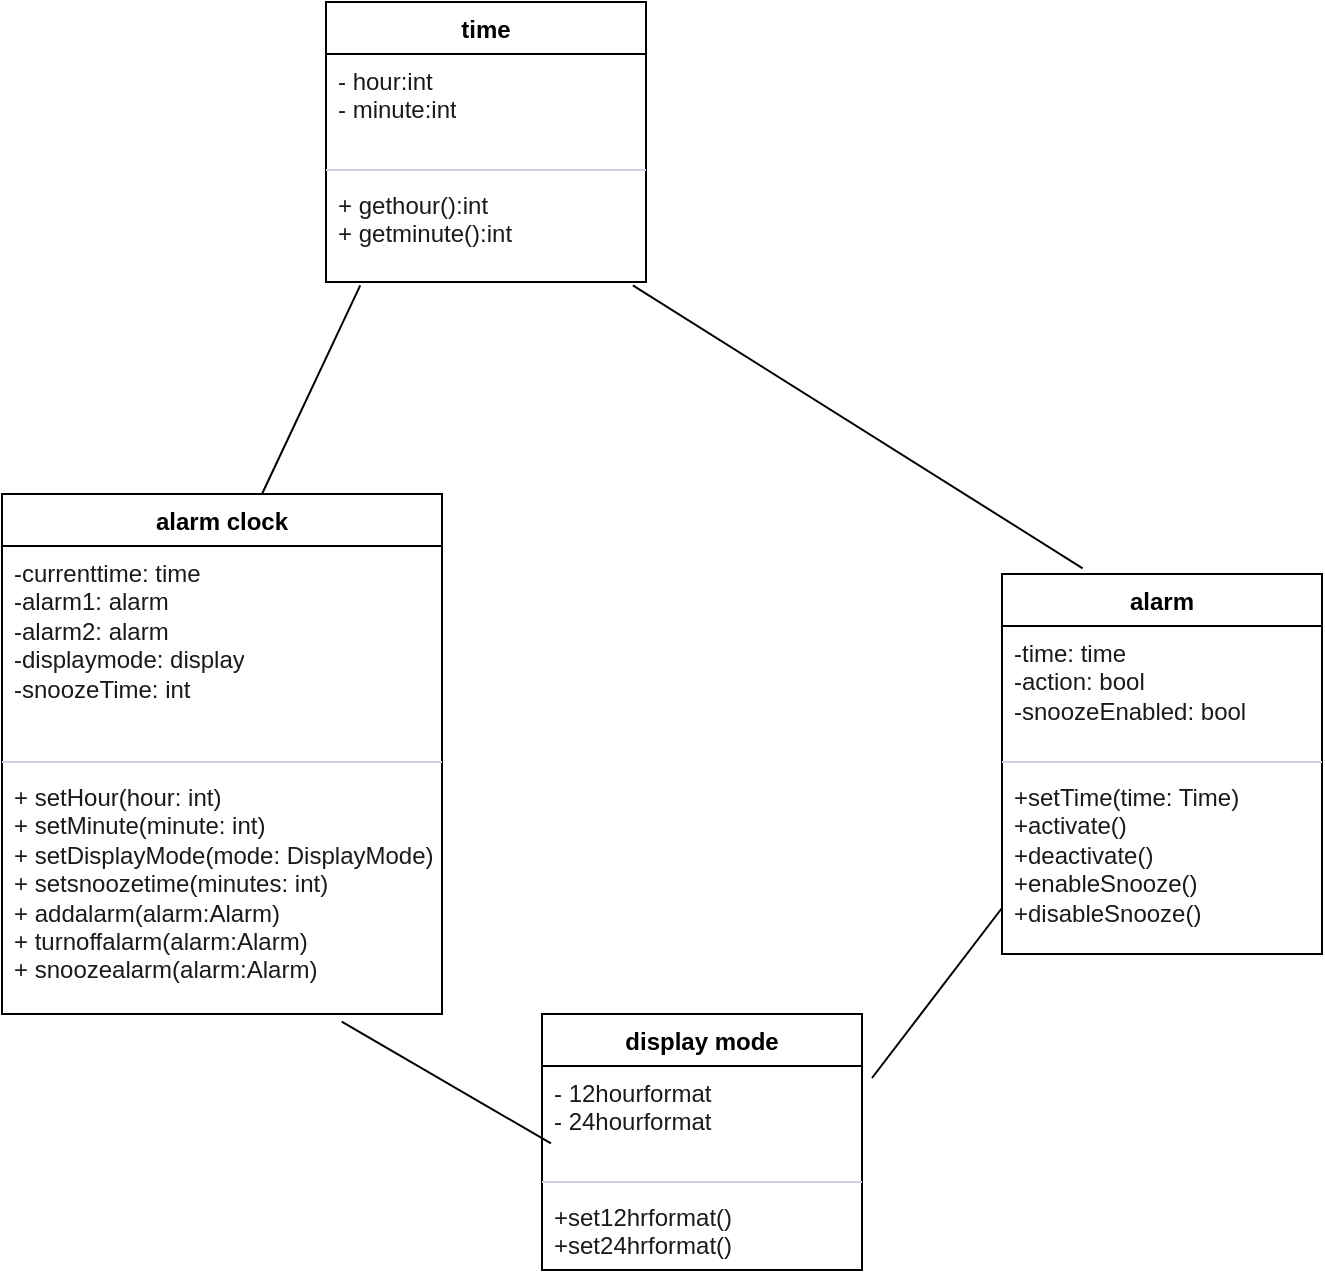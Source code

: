 <mxfile version="21.7.1" type="github">
  <diagram name="Page-1" id="PANwwZ4igsNbDY5x9_0I">
    <mxGraphModel dx="1144" dy="671" grid="0" gridSize="10" guides="1" tooltips="1" connect="1" arrows="1" fold="1" page="1" pageScale="1" pageWidth="850" pageHeight="1100" math="0" shadow="0">
      <root>
        <mxCell id="0" />
        <mxCell id="1" parent="0" />
        <mxCell id="W2DeysqKvgs1MAl1HhVl-9" value="alarm clock" style="swimlane;fontStyle=1;align=center;verticalAlign=top;childLayout=stackLayout;horizontal=1;startSize=26;horizontalStack=0;resizeParent=1;resizeParentMax=0;resizeLast=0;collapsible=1;marginBottom=0;whiteSpace=wrap;html=1;rounded=0;labelBackgroundColor=none;" vertex="1" parent="1">
          <mxGeometry x="80" y="290" width="220" height="260" as="geometry" />
        </mxCell>
        <mxCell id="W2DeysqKvgs1MAl1HhVl-10" value="-currenttime: time&lt;br&gt;-alarm1: alarm&lt;br&gt;-alarm2: alarm&lt;br&gt;-displaymode: display&lt;br&gt;-snoozeTime: int" style="text;strokeColor=none;fillColor=none;align=left;verticalAlign=top;spacingLeft=4;spacingRight=4;overflow=hidden;rotatable=0;points=[[0,0.5],[1,0.5]];portConstraint=eastwest;whiteSpace=wrap;html=1;rounded=0;labelBackgroundColor=none;fontColor=#1A1A1A;" vertex="1" parent="W2DeysqKvgs1MAl1HhVl-9">
          <mxGeometry y="26" width="220" height="104" as="geometry" />
        </mxCell>
        <mxCell id="W2DeysqKvgs1MAl1HhVl-11" value="" style="line;strokeWidth=1;fillColor=none;align=left;verticalAlign=middle;spacingTop=-1;spacingLeft=3;spacingRight=3;rotatable=0;labelPosition=right;points=[];portConstraint=eastwest;strokeColor=#D0CEE2;rounded=0;labelBackgroundColor=none;fontColor=#1A1A1A;" vertex="1" parent="W2DeysqKvgs1MAl1HhVl-9">
          <mxGeometry y="130" width="220" height="8" as="geometry" />
        </mxCell>
        <mxCell id="W2DeysqKvgs1MAl1HhVl-12" value="+ setHour(hour: int)&lt;br&gt;+ setMinute(minute: int)&lt;br&gt;+ setDisplayMode(mode: DisplayMode)&lt;br&gt;+ setsnoozetime(minutes: int)&lt;br&gt;+ addalarm(alarm:Alarm)&lt;br&gt;+ turnoffalarm(alarm:Alarm)&lt;br&gt;+ snoozealarm(alarm:Alarm)" style="text;strokeColor=none;fillColor=none;align=left;verticalAlign=top;spacingLeft=4;spacingRight=4;overflow=hidden;rotatable=0;points=[[0,0.5],[1,0.5]];portConstraint=eastwest;whiteSpace=wrap;html=1;rounded=0;labelBackgroundColor=none;fontColor=#1A1A1A;" vertex="1" parent="W2DeysqKvgs1MAl1HhVl-9">
          <mxGeometry y="138" width="220" height="122" as="geometry" />
        </mxCell>
        <mxCell id="W2DeysqKvgs1MAl1HhVl-18" value="time" style="swimlane;fontStyle=1;align=center;verticalAlign=top;childLayout=stackLayout;horizontal=1;startSize=26;horizontalStack=0;resizeParent=1;resizeParentMax=0;resizeLast=0;collapsible=1;marginBottom=0;whiteSpace=wrap;html=1;rounded=0;labelBackgroundColor=none;" vertex="1" parent="1">
          <mxGeometry x="242" y="44" width="160" height="140" as="geometry" />
        </mxCell>
        <mxCell id="W2DeysqKvgs1MAl1HhVl-19" value="- hour:int&lt;br&gt;- minute:int" style="text;strokeColor=none;fillColor=none;align=left;verticalAlign=top;spacingLeft=4;spacingRight=4;overflow=hidden;rotatable=0;points=[[0,0.5],[1,0.5]];portConstraint=eastwest;whiteSpace=wrap;html=1;rounded=0;labelBackgroundColor=none;fontColor=#1A1A1A;" vertex="1" parent="W2DeysqKvgs1MAl1HhVl-18">
          <mxGeometry y="26" width="160" height="54" as="geometry" />
        </mxCell>
        <mxCell id="W2DeysqKvgs1MAl1HhVl-20" value="" style="line;strokeWidth=1;fillColor=none;align=left;verticalAlign=middle;spacingTop=-1;spacingLeft=3;spacingRight=3;rotatable=0;labelPosition=right;points=[];portConstraint=eastwest;strokeColor=#D0CEE2;rounded=0;labelBackgroundColor=none;fontColor=#1A1A1A;" vertex="1" parent="W2DeysqKvgs1MAl1HhVl-18">
          <mxGeometry y="80" width="160" height="8" as="geometry" />
        </mxCell>
        <mxCell id="W2DeysqKvgs1MAl1HhVl-21" value="+ gethour():int&lt;br&gt;+ getminute():int" style="text;strokeColor=none;fillColor=none;align=left;verticalAlign=top;spacingLeft=4;spacingRight=4;overflow=hidden;rotatable=0;points=[[0,0.5],[1,0.5]];portConstraint=eastwest;whiteSpace=wrap;html=1;rounded=0;labelBackgroundColor=none;fontColor=#1A1A1A;" vertex="1" parent="W2DeysqKvgs1MAl1HhVl-18">
          <mxGeometry y="88" width="160" height="52" as="geometry" />
        </mxCell>
        <mxCell id="W2DeysqKvgs1MAl1HhVl-24" value="alarm" style="swimlane;fontStyle=1;align=center;verticalAlign=top;childLayout=stackLayout;horizontal=1;startSize=26;horizontalStack=0;resizeParent=1;resizeParentMax=0;resizeLast=0;collapsible=1;marginBottom=0;whiteSpace=wrap;html=1;rounded=0;labelBackgroundColor=none;" vertex="1" parent="1">
          <mxGeometry x="580" y="330" width="160" height="190" as="geometry" />
        </mxCell>
        <mxCell id="W2DeysqKvgs1MAl1HhVl-25" value="-time: time&lt;br&gt;-action: bool&lt;br&gt;-snoozeEnabled: bool" style="text;strokeColor=none;fillColor=none;align=left;verticalAlign=top;spacingLeft=4;spacingRight=4;overflow=hidden;rotatable=0;points=[[0,0.5],[1,0.5]];portConstraint=eastwest;whiteSpace=wrap;html=1;rounded=0;labelBackgroundColor=none;fontColor=#1A1A1A;" vertex="1" parent="W2DeysqKvgs1MAl1HhVl-24">
          <mxGeometry y="26" width="160" height="64" as="geometry" />
        </mxCell>
        <mxCell id="W2DeysqKvgs1MAl1HhVl-26" value="" style="line;strokeWidth=1;fillColor=none;align=left;verticalAlign=middle;spacingTop=-1;spacingLeft=3;spacingRight=3;rotatable=0;labelPosition=right;points=[];portConstraint=eastwest;strokeColor=#D0CEE2;rounded=0;labelBackgroundColor=none;fontColor=#1A1A1A;" vertex="1" parent="W2DeysqKvgs1MAl1HhVl-24">
          <mxGeometry y="90" width="160" height="8" as="geometry" />
        </mxCell>
        <mxCell id="W2DeysqKvgs1MAl1HhVl-27" value="+setTime(time: Time)&lt;br&gt;+activate()&lt;br&gt;+deactivate()&lt;br&gt;+enableSnooze()&lt;br&gt;+disableSnooze()&lt;br&gt;&amp;nbsp;" style="text;strokeColor=none;fillColor=none;align=left;verticalAlign=top;spacingLeft=4;spacingRight=4;overflow=hidden;rotatable=0;points=[[0,0.5],[1,0.5]];portConstraint=eastwest;whiteSpace=wrap;html=1;rounded=0;labelBackgroundColor=none;fontColor=#1A1A1A;" vertex="1" parent="W2DeysqKvgs1MAl1HhVl-24">
          <mxGeometry y="98" width="160" height="92" as="geometry" />
        </mxCell>
        <mxCell id="W2DeysqKvgs1MAl1HhVl-28" value="display mode" style="swimlane;fontStyle=1;align=center;verticalAlign=top;childLayout=stackLayout;horizontal=1;startSize=26;horizontalStack=0;resizeParent=1;resizeParentMax=0;resizeLast=0;collapsible=1;marginBottom=0;whiteSpace=wrap;html=1;rounded=0;labelBackgroundColor=none;" vertex="1" parent="1">
          <mxGeometry x="350" y="550" width="160" height="128" as="geometry" />
        </mxCell>
        <mxCell id="W2DeysqKvgs1MAl1HhVl-29" value="- 12hourformat&lt;br&gt;- 24hourformat" style="text;strokeColor=none;fillColor=none;align=left;verticalAlign=top;spacingLeft=4;spacingRight=4;overflow=hidden;rotatable=0;points=[[0,0.5],[1,0.5]];portConstraint=eastwest;whiteSpace=wrap;html=1;rounded=0;labelBackgroundColor=none;fontColor=#1A1A1A;" vertex="1" parent="W2DeysqKvgs1MAl1HhVl-28">
          <mxGeometry y="26" width="160" height="54" as="geometry" />
        </mxCell>
        <mxCell id="W2DeysqKvgs1MAl1HhVl-30" value="" style="line;strokeWidth=1;fillColor=none;align=left;verticalAlign=middle;spacingTop=-1;spacingLeft=3;spacingRight=3;rotatable=0;labelPosition=right;points=[];portConstraint=eastwest;strokeColor=#D0CEE2;rounded=0;labelBackgroundColor=none;fontColor=#1A1A1A;" vertex="1" parent="W2DeysqKvgs1MAl1HhVl-28">
          <mxGeometry y="80" width="160" height="8" as="geometry" />
        </mxCell>
        <mxCell id="W2DeysqKvgs1MAl1HhVl-31" value="+set12hrformat()&lt;br&gt;+set24hrformat()" style="text;strokeColor=none;fillColor=none;align=left;verticalAlign=top;spacingLeft=4;spacingRight=4;overflow=hidden;rotatable=0;points=[[0,0.5],[1,0.5]];portConstraint=eastwest;whiteSpace=wrap;html=1;rounded=0;labelBackgroundColor=none;fontColor=#1A1A1A;" vertex="1" parent="W2DeysqKvgs1MAl1HhVl-28">
          <mxGeometry y="88" width="160" height="40" as="geometry" />
        </mxCell>
        <mxCell id="W2DeysqKvgs1MAl1HhVl-36" value="" style="endArrow=none;html=1;rounded=0;exitX=0.772;exitY=1.031;exitDx=0;exitDy=0;exitPerimeter=0;entryX=0.028;entryY=0.717;entryDx=0;entryDy=0;entryPerimeter=0;" edge="1" parent="1" source="W2DeysqKvgs1MAl1HhVl-12" target="W2DeysqKvgs1MAl1HhVl-29">
          <mxGeometry width="50" height="50" relative="1" as="geometry">
            <mxPoint x="259" y="639" as="sourcePoint" />
            <mxPoint x="342" y="603" as="targetPoint" />
          </mxGeometry>
        </mxCell>
        <mxCell id="W2DeysqKvgs1MAl1HhVl-39" value="" style="endArrow=none;html=1;rounded=0;" edge="1" parent="1">
          <mxGeometry width="50" height="50" relative="1" as="geometry">
            <mxPoint x="515" y="582" as="sourcePoint" />
            <mxPoint x="580" y="497" as="targetPoint" />
          </mxGeometry>
        </mxCell>
        <mxCell id="W2DeysqKvgs1MAl1HhVl-49" value="" style="endArrow=none;html=1;rounded=0;entryX=0.107;entryY=1.033;entryDx=0;entryDy=0;entryPerimeter=0;" edge="1" parent="1" target="W2DeysqKvgs1MAl1HhVl-21">
          <mxGeometry width="50" height="50" relative="1" as="geometry">
            <mxPoint x="210" y="290" as="sourcePoint" />
            <mxPoint x="260" y="240" as="targetPoint" />
          </mxGeometry>
        </mxCell>
        <mxCell id="W2DeysqKvgs1MAl1HhVl-50" value="" style="endArrow=none;html=1;rounded=0;exitX=0.959;exitY=1.033;exitDx=0;exitDy=0;exitPerimeter=0;entryX=0.252;entryY=-0.015;entryDx=0;entryDy=0;entryPerimeter=0;" edge="1" parent="1" source="W2DeysqKvgs1MAl1HhVl-21" target="W2DeysqKvgs1MAl1HhVl-24">
          <mxGeometry width="50" height="50" relative="1" as="geometry">
            <mxPoint x="440" y="270" as="sourcePoint" />
            <mxPoint x="610" y="320" as="targetPoint" />
          </mxGeometry>
        </mxCell>
      </root>
    </mxGraphModel>
  </diagram>
</mxfile>
